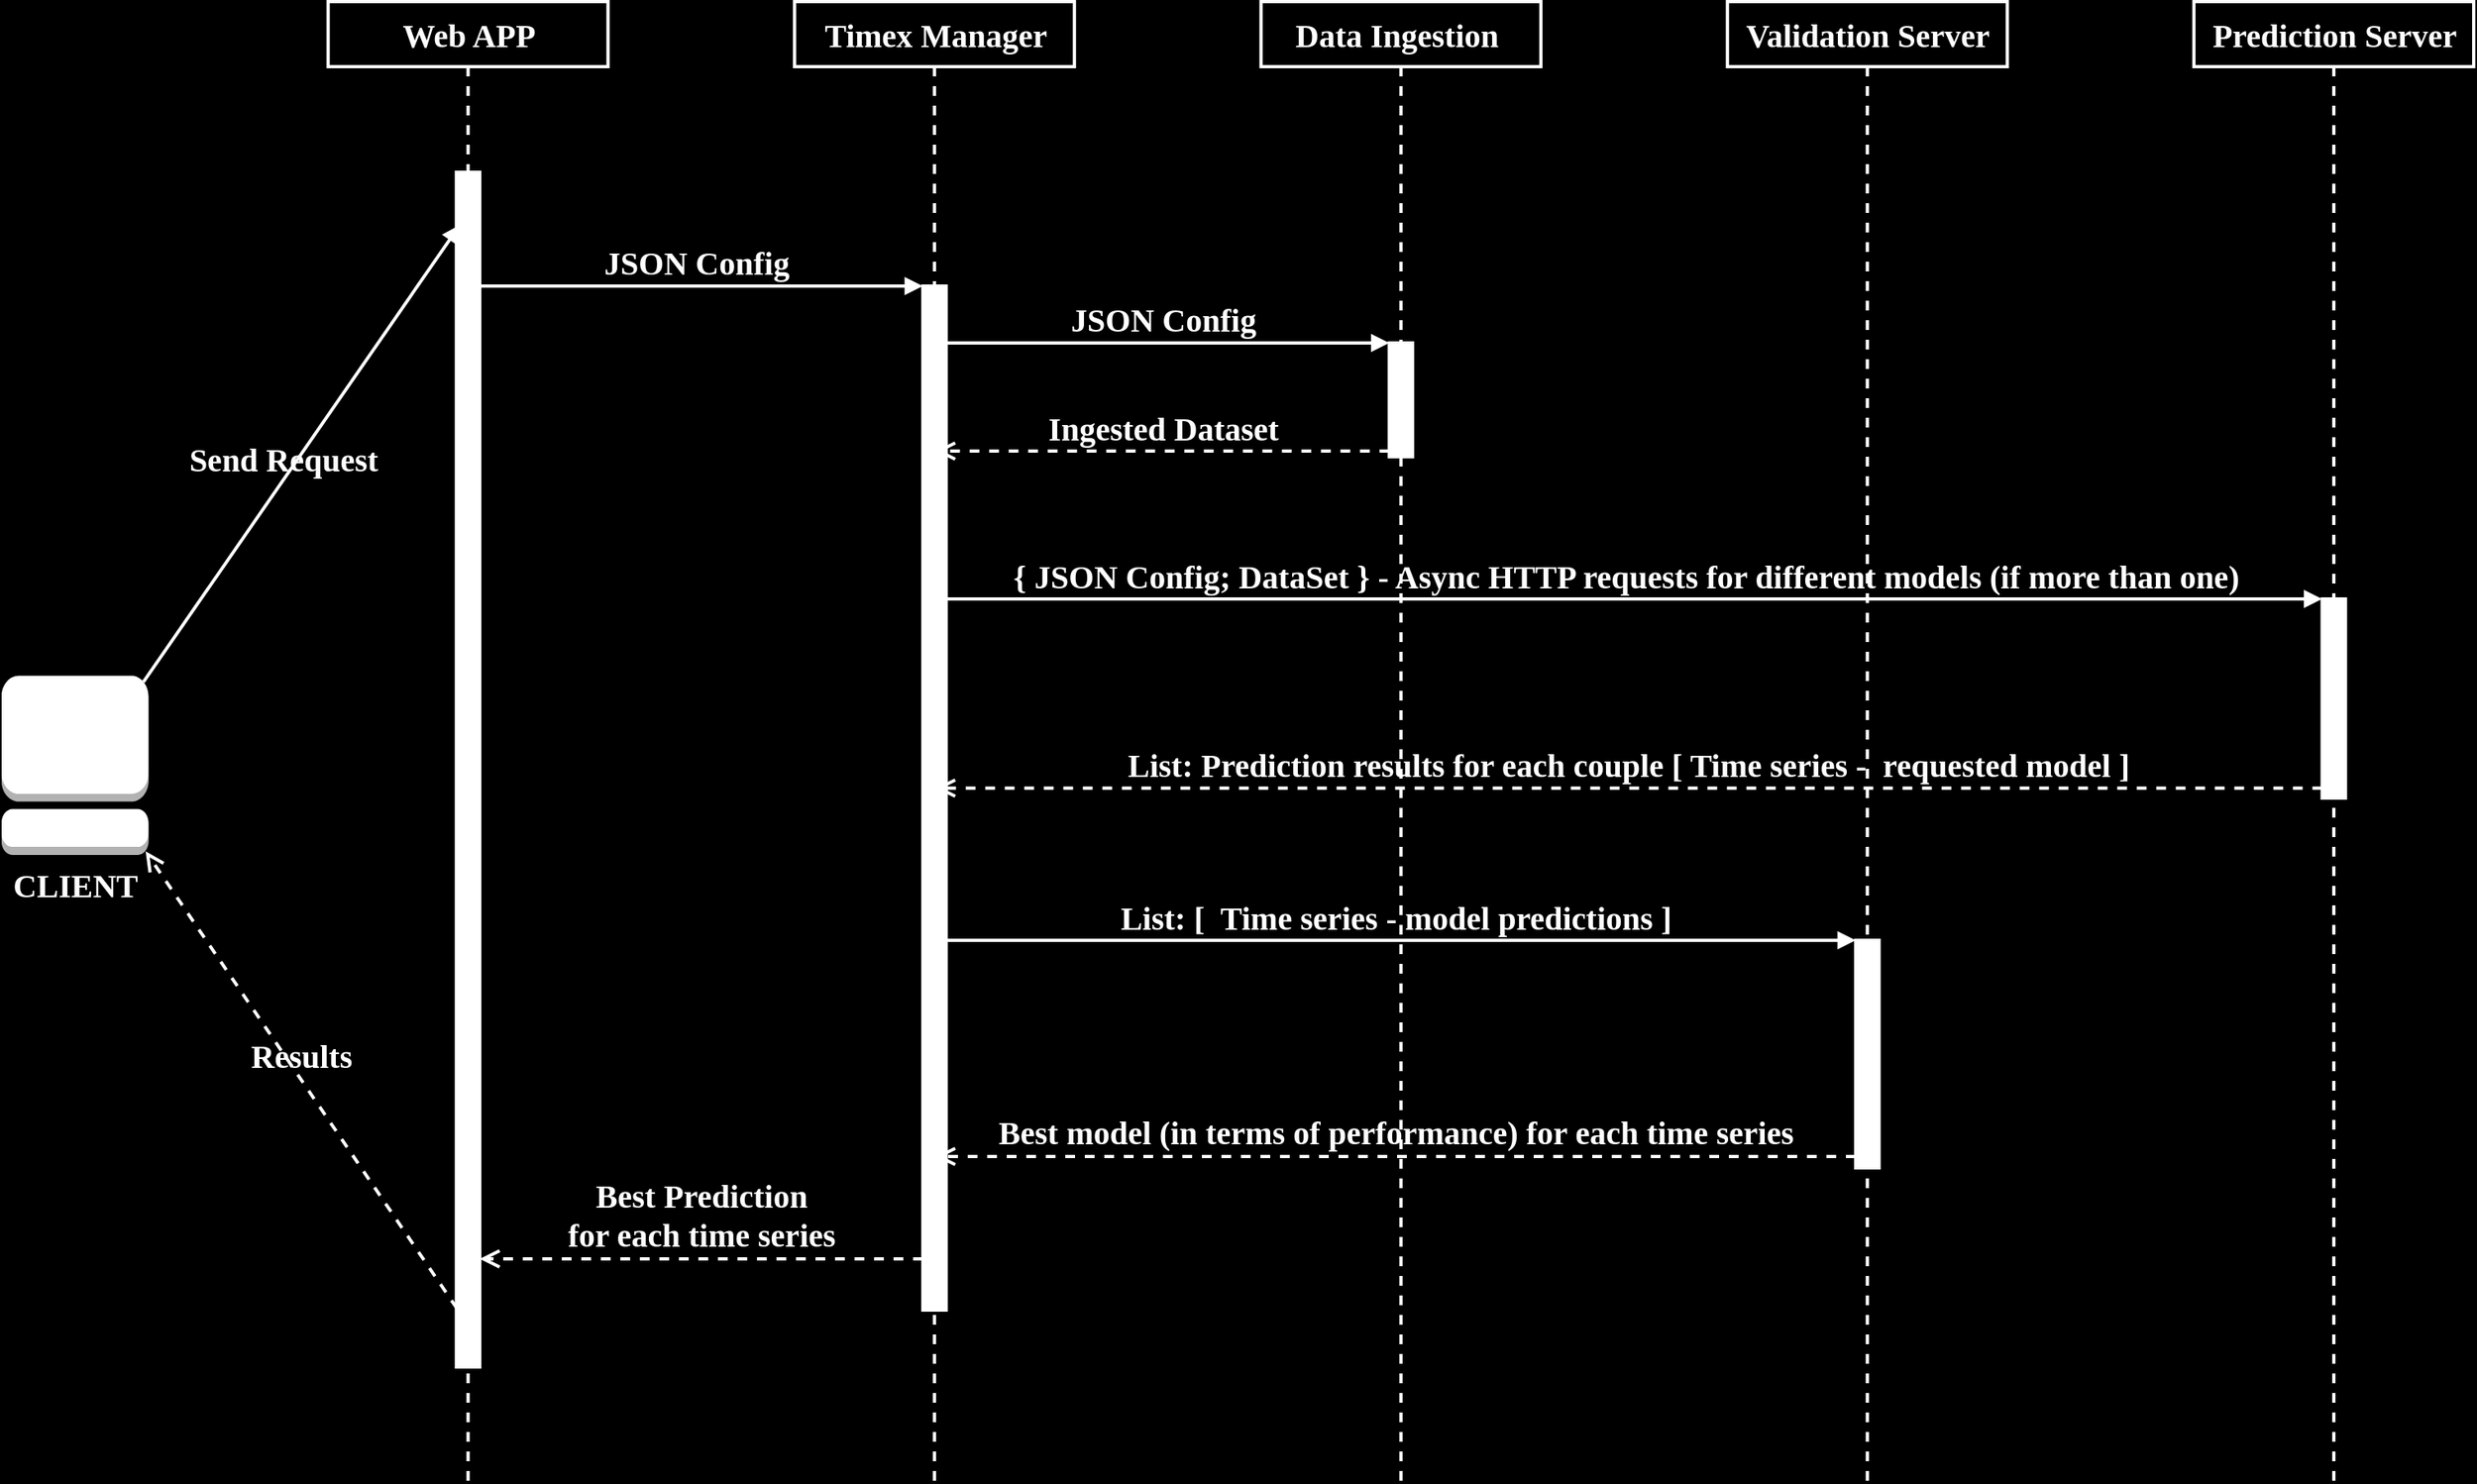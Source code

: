 <mxfile version="17.2.1" type="device"><diagram id="nx5L5kubZ0CausN5YFeP" name="Page-1"><mxGraphModel dx="2076" dy="1080" grid="1" gridSize="10" guides="1" tooltips="1" connect="1" arrows="1" fold="1" page="1" pageScale="1" pageWidth="850" pageHeight="1100" background="#000000" math="0" shadow="0"><root><mxCell id="0"/><mxCell id="1" parent="0"/><mxCell id="GBjlIl816oJYoVsNSfU9-1" value="" style="group;fontSize=20;" vertex="1" connectable="0" parent="1"><mxGeometry x="80" y="90" width="1520" height="910" as="geometry"/></mxCell><mxCell id="YeDxar5-e-xp5RS2lGIy-6" value="Web APP" style="shape=umlLifeline;perimeter=lifelinePerimeter;html=1;container=1;collapsible=0;recursiveResize=0;outlineConnect=0;fillColor=none;labelBackgroundColor=none;fontColor=#FFFFFF;labelBorderColor=none;fontFamily=Times New Roman;fontSize=20;strokeColor=#FFFFFF;strokeWidth=2;fontStyle=1" parent="GBjlIl816oJYoVsNSfU9-1" vertex="1"><mxGeometry x="200.755" width="172.075" height="910" as="geometry"/></mxCell><mxCell id="YeDxar5-e-xp5RS2lGIy-11" value="" style="html=1;points=[];perimeter=orthogonalPerimeter;labelBackgroundColor=none;fontColor=#FFFFFF;labelBorderColor=none;fontFamily=Times New Roman;fontSize=20;fillColor=default;strokeColor=#FFFFFF;strokeWidth=2;fontStyle=1" parent="YeDxar5-e-xp5RS2lGIy-6" vertex="1"><mxGeometry x="78.868" y="105" width="14.34" height="735" as="geometry"/></mxCell><mxCell id="YeDxar5-e-xp5RS2lGIy-7" value="Timex Manager" style="shape=umlLifeline;perimeter=lifelinePerimeter;html=1;container=1;collapsible=0;recursiveResize=0;outlineConnect=0;fillColor=none;labelBackgroundColor=none;fontColor=#FFFFFF;labelBorderColor=none;fontFamily=Times New Roman;fontSize=20;strokeColor=#FFFFFF;strokeWidth=2;fontStyle=1" parent="GBjlIl816oJYoVsNSfU9-1" vertex="1"><mxGeometry x="487.547" width="172.075" height="910" as="geometry"/></mxCell><mxCell id="YeDxar5-e-xp5RS2lGIy-22" value="" style="html=1;points=[];perimeter=orthogonalPerimeter;labelBackgroundColor=none;fontColor=#FFFFFF;labelBorderColor=none;fontFamily=Times New Roman;fontSize=20;fillColor=default;strokeColor=#FFFFFF;strokeWidth=2;fontStyle=1" parent="YeDxar5-e-xp5RS2lGIy-7" vertex="1"><mxGeometry x="78.868" y="175.0" width="14.34" height="630" as="geometry"/></mxCell><mxCell id="YeDxar5-e-xp5RS2lGIy-8" value="Data Ingestion&amp;nbsp;" style="shape=umlLifeline;perimeter=lifelinePerimeter;html=1;container=1;collapsible=0;recursiveResize=0;outlineConnect=0;fillColor=none;labelBackgroundColor=none;fontColor=#FFFFFF;labelBorderColor=none;fontFamily=Times New Roman;fontSize=20;strokeColor=#FFFFFF;strokeWidth=2;fontStyle=1" parent="GBjlIl816oJYoVsNSfU9-1" vertex="1"><mxGeometry x="774.34" width="172.075" height="910" as="geometry"/></mxCell><mxCell id="YeDxar5-e-xp5RS2lGIy-25" value="" style="html=1;points=[];perimeter=orthogonalPerimeter;labelBackgroundColor=none;fontColor=#FFFFFF;labelBorderColor=none;fontFamily=Times New Roman;fontSize=20;fillColor=default;strokeColor=#FFFFFF;strokeWidth=2;fontStyle=1" parent="YeDxar5-e-xp5RS2lGIy-8" vertex="1"><mxGeometry x="78.868" y="210" width="14.34" height="70.0" as="geometry"/></mxCell><mxCell id="YeDxar5-e-xp5RS2lGIy-9" value="Validation Server" style="shape=umlLifeline;perimeter=lifelinePerimeter;html=1;container=1;collapsible=0;recursiveResize=0;outlineConnect=0;fillColor=none;labelBackgroundColor=none;fontColor=#FFFFFF;labelBorderColor=none;fontFamily=Times New Roman;fontSize=20;strokeColor=#FFFFFF;strokeWidth=2;fontStyle=1" parent="GBjlIl816oJYoVsNSfU9-1" vertex="1"><mxGeometry x="1061.132" width="172.075" height="910" as="geometry"/></mxCell><mxCell id="YeDxar5-e-xp5RS2lGIy-31" value="" style="html=1;points=[];perimeter=orthogonalPerimeter;labelBackgroundColor=none;fontColor=#FFFFFF;labelBorderColor=none;fontFamily=Times New Roman;fontSize=20;fillColor=default;strokeColor=#FFFFFF;strokeWidth=2;fontStyle=1" parent="YeDxar5-e-xp5RS2lGIy-9" vertex="1"><mxGeometry x="78.868" y="577.5" width="14.34" height="140.0" as="geometry"/></mxCell><mxCell id="YeDxar5-e-xp5RS2lGIy-10" value="Prediction Server" style="shape=umlLifeline;perimeter=lifelinePerimeter;html=1;container=1;collapsible=0;recursiveResize=0;outlineConnect=0;fillColor=none;labelBackgroundColor=none;fontColor=#FFFFFF;labelBorderColor=none;fontFamily=Times New Roman;fontSize=20;strokeColor=#FFFFFF;strokeWidth=2;fontStyle=1" parent="GBjlIl816oJYoVsNSfU9-1" vertex="1"><mxGeometry x="1347.925" width="172.075" height="910" as="geometry"/></mxCell><mxCell id="YeDxar5-e-xp5RS2lGIy-28" value="" style="html=1;points=[];perimeter=orthogonalPerimeter;labelBackgroundColor=none;fontColor=#FFFFFF;labelBorderColor=none;fontFamily=Times New Roman;fontSize=20;fillColor=default;strokeColor=#FFFFFF;strokeWidth=2;fontStyle=1" parent="YeDxar5-e-xp5RS2lGIy-10" vertex="1"><mxGeometry x="78.868" y="367.5" width="14.34" height="122.5" as="geometry"/></mxCell><mxCell id="YeDxar5-e-xp5RS2lGIy-12" value="&lt;span style=&quot;font-size: 20px;&quot;&gt;CLIENT&lt;/span&gt;" style="outlineConnect=0;dashed=0;verticalLabelPosition=bottom;verticalAlign=top;align=center;html=1;shape=mxgraph.aws3.management_console;fillColor=#FFFFFF;labelBackgroundColor=none;fontColor=#FFFFFF;labelBorderColor=none;fontFamily=Times New Roman;fontSize=20;strokeColor=#FFFFFF;strokeWidth=2;fontStyle=1" parent="GBjlIl816oJYoVsNSfU9-1" vertex="1"><mxGeometry y="414.75" width="90.34" height="110.25" as="geometry"/></mxCell><mxCell id="YeDxar5-e-xp5RS2lGIy-24" value="Best Prediction &lt;br style=&quot;font-size: 20px;&quot;&gt;for each time series" style="html=1;verticalAlign=bottom;endArrow=open;dashed=1;endSize=8;exitX=0;exitY=0.95;rounded=0;labelBackgroundColor=none;fontColor=#FFFFFF;labelBorderColor=none;fontFamily=Times New Roman;fontSize=20;strokeColor=#FFFFFF;strokeWidth=2;fontStyle=1" parent="GBjlIl816oJYoVsNSfU9-1" source="YeDxar5-e-xp5RS2lGIy-22" target="YeDxar5-e-xp5RS2lGIy-11" edge="1"><mxGeometry relative="1" as="geometry"><mxPoint x="372.83" y="521.5" as="targetPoint"/></mxGeometry></mxCell><mxCell id="YeDxar5-e-xp5RS2lGIy-23" value="JSON Config" style="html=1;verticalAlign=bottom;endArrow=block;entryX=0;entryY=0;rounded=0;labelBackgroundColor=none;fontColor=#FFFFFF;labelBorderColor=none;fontFamily=Times New Roman;fontSize=20;strokeColor=#FFFFFF;strokeWidth=2;fontStyle=1" parent="GBjlIl816oJYoVsNSfU9-1" source="YeDxar5-e-xp5RS2lGIy-6" target="YeDxar5-e-xp5RS2lGIy-22" edge="1"><mxGeometry relative="1" as="geometry"><mxPoint x="473.208" y="140.0" as="sourcePoint"/></mxGeometry></mxCell><mxCell id="YeDxar5-e-xp5RS2lGIy-27" value="Ingested Dataset" style="html=1;verticalAlign=bottom;endArrow=open;dashed=1;endSize=8;exitX=0;exitY=0.95;rounded=0;labelBackgroundColor=none;fontColor=#FFFFFF;labelBorderColor=none;fontFamily=Times New Roman;fontSize=20;strokeColor=#FFFFFF;strokeWidth=2;fontStyle=1" parent="GBjlIl816oJYoVsNSfU9-1" source="YeDxar5-e-xp5RS2lGIy-25" target="YeDxar5-e-xp5RS2lGIy-7" edge="1"><mxGeometry relative="1" as="geometry"><mxPoint x="709.811" y="325.5" as="targetPoint"/></mxGeometry></mxCell><mxCell id="YeDxar5-e-xp5RS2lGIy-26" value="JSON Config" style="html=1;verticalAlign=bottom;endArrow=block;entryX=0;entryY=0;rounded=0;labelBackgroundColor=none;fontColor=#FFFFFF;labelBorderColor=none;fontFamily=Times New Roman;fontSize=20;strokeColor=#FFFFFF;strokeWidth=2;fontStyle=1" parent="GBjlIl816oJYoVsNSfU9-1" source="YeDxar5-e-xp5RS2lGIy-7" target="YeDxar5-e-xp5RS2lGIy-25" edge="1"><mxGeometry relative="1" as="geometry"><mxPoint x="709.811" y="192.5" as="sourcePoint"/></mxGeometry></mxCell><mxCell id="YeDxar5-e-xp5RS2lGIy-29" value="{ JSON Config; DataSet } - Async HTTP requests for different models (if more than one)&amp;nbsp;" style="html=1;verticalAlign=bottom;endArrow=block;entryX=0;entryY=0;rounded=0;labelBackgroundColor=none;fontColor=#FFFFFF;labelBorderColor=none;fontFamily=Times New Roman;fontSize=20;strokeColor=#FFFFFF;strokeWidth=2;fontStyle=1" parent="GBjlIl816oJYoVsNSfU9-1" source="YeDxar5-e-xp5RS2lGIy-7" target="YeDxar5-e-xp5RS2lGIy-28" edge="1"><mxGeometry relative="1" as="geometry"><mxPoint x="1197.358" y="315" as="sourcePoint"/></mxGeometry></mxCell><mxCell id="YeDxar5-e-xp5RS2lGIy-30" value="List: Prediction results for each couple [ Time series -&amp;nbsp; requested model ]" style="html=1;verticalAlign=bottom;endArrow=open;dashed=1;endSize=8;exitX=0;exitY=0.95;rounded=0;labelBackgroundColor=none;fontColor=#FFFFFF;labelBorderColor=none;fontFamily=Times New Roman;fontSize=20;strokeColor=#FFFFFF;strokeWidth=2;fontStyle=1" parent="GBjlIl816oJYoVsNSfU9-1" source="YeDxar5-e-xp5RS2lGIy-28" target="YeDxar5-e-xp5RS2lGIy-7" edge="1"><mxGeometry relative="1" as="geometry"><mxPoint x="1197.358" y="448" as="targetPoint"/></mxGeometry></mxCell><mxCell id="YeDxar5-e-xp5RS2lGIy-32" value="List: [&amp;nbsp; Time series - model predictions ]" style="html=1;verticalAlign=bottom;endArrow=block;entryX=0;entryY=0;rounded=0;labelBackgroundColor=none;fontColor=#FFFFFF;labelBorderColor=none;fontFamily=Times New Roman;fontSize=20;strokeColor=#FFFFFF;strokeWidth=2;fontStyle=1" parent="GBjlIl816oJYoVsNSfU9-1" source="YeDxar5-e-xp5RS2lGIy-7" target="YeDxar5-e-xp5RS2lGIy-31" edge="1"><mxGeometry relative="1" as="geometry"><mxPoint x="953.585" y="542.5" as="sourcePoint"/></mxGeometry></mxCell><mxCell id="YeDxar5-e-xp5RS2lGIy-33" value="Best model (in terms of performance) for each time series" style="html=1;verticalAlign=bottom;endArrow=open;dashed=1;endSize=8;exitX=0;exitY=0.95;rounded=0;labelBackgroundColor=none;fontColor=#FFFFFF;labelBorderColor=none;fontFamily=Times New Roman;fontSize=20;strokeColor=#FFFFFF;strokeWidth=2;fontStyle=1" parent="GBjlIl816oJYoVsNSfU9-1" source="YeDxar5-e-xp5RS2lGIy-31" target="YeDxar5-e-xp5RS2lGIy-7" edge="1"><mxGeometry relative="1" as="geometry"><mxPoint x="953.585" y="675.5" as="targetPoint"/></mxGeometry></mxCell><mxCell id="YeDxar5-e-xp5RS2lGIy-34" value="Send Request" style="html=1;verticalAlign=bottom;endArrow=block;rounded=0;entryX=0.149;entryY=0.044;entryDx=0;entryDy=0;entryPerimeter=0;exitX=0.965;exitY=0.035;exitDx=0;exitDy=0;exitPerimeter=0;labelBackgroundColor=none;fontColor=#FFFFFF;labelBorderColor=none;fontFamily=Times New Roman;fontSize=20;strokeColor=#FFFFFF;strokeWidth=2;fontStyle=1" parent="GBjlIl816oJYoVsNSfU9-1" source="YeDxar5-e-xp5RS2lGIy-12" target="YeDxar5-e-xp5RS2lGIy-11" edge="1"><mxGeometry x="-0.131" width="80" relative="1" as="geometry"><mxPoint x="200.755" y="122.5" as="sourcePoint"/><mxPoint x="315.472" y="122.5" as="targetPoint"/><mxPoint x="1" as="offset"/></mxGeometry></mxCell><mxCell id="YeDxar5-e-xp5RS2lGIy-37" value="Results" style="html=1;verticalAlign=bottom;endArrow=open;dashed=1;endSize=8;rounded=0;exitX=0.024;exitY=0.951;exitDx=0;exitDy=0;exitPerimeter=0;entryX=0.98;entryY=0.98;entryDx=0;entryDy=0;entryPerimeter=0;labelBackgroundColor=none;fontColor=#FFFFFF;labelBorderColor=none;fontFamily=Times New Roman;fontSize=20;strokeColor=#FFFFFF;strokeWidth=2;fontStyle=1" parent="GBjlIl816oJYoVsNSfU9-1" source="YeDxar5-e-xp5RS2lGIy-11" target="YeDxar5-e-xp5RS2lGIy-12" edge="1"><mxGeometry relative="1" as="geometry"><mxPoint x="243.774" y="770.0" as="sourcePoint"/><mxPoint x="186.415" y="647.5" as="targetPoint"/></mxGeometry></mxCell></root></mxGraphModel></diagram></mxfile>